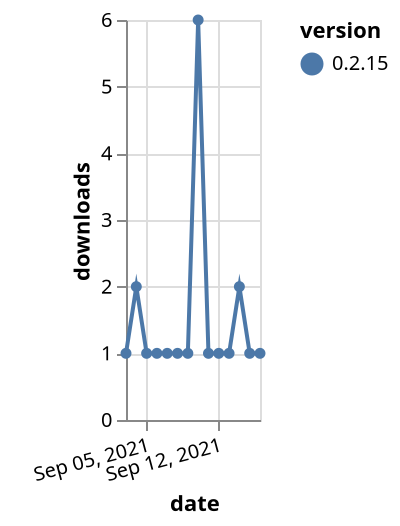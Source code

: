 {"$schema": "https://vega.github.io/schema/vega-lite/v5.json", "description": "A simple bar chart with embedded data.", "data": {"values": [{"date": "2021-09-03", "total": 261, "delta": 1, "version": "0.2.15"}, {"date": "2021-09-04", "total": 263, "delta": 2, "version": "0.2.15"}, {"date": "2021-09-05", "total": 264, "delta": 1, "version": "0.2.15"}, {"date": "2021-09-06", "total": 265, "delta": 1, "version": "0.2.15"}, {"date": "2021-09-07", "total": 266, "delta": 1, "version": "0.2.15"}, {"date": "2021-09-08", "total": 267, "delta": 1, "version": "0.2.15"}, {"date": "2021-09-09", "total": 268, "delta": 1, "version": "0.2.15"}, {"date": "2021-09-10", "total": 274, "delta": 6, "version": "0.2.15"}, {"date": "2021-09-11", "total": 275, "delta": 1, "version": "0.2.15"}, {"date": "2021-09-12", "total": 276, "delta": 1, "version": "0.2.15"}, {"date": "2021-09-13", "total": 277, "delta": 1, "version": "0.2.15"}, {"date": "2021-09-14", "total": 279, "delta": 2, "version": "0.2.15"}, {"date": "2021-09-15", "total": 280, "delta": 1, "version": "0.2.15"}, {"date": "2021-09-16", "total": 281, "delta": 1, "version": "0.2.15"}]}, "width": "container", "mark": {"type": "line", "point": {"filled": true}}, "encoding": {"x": {"field": "date", "type": "temporal", "timeUnit": "yearmonthdate", "title": "date", "axis": {"labelAngle": -15}}, "y": {"field": "delta", "type": "quantitative", "title": "downloads"}, "color": {"field": "version", "type": "nominal"}, "tooltip": {"field": "delta"}}}